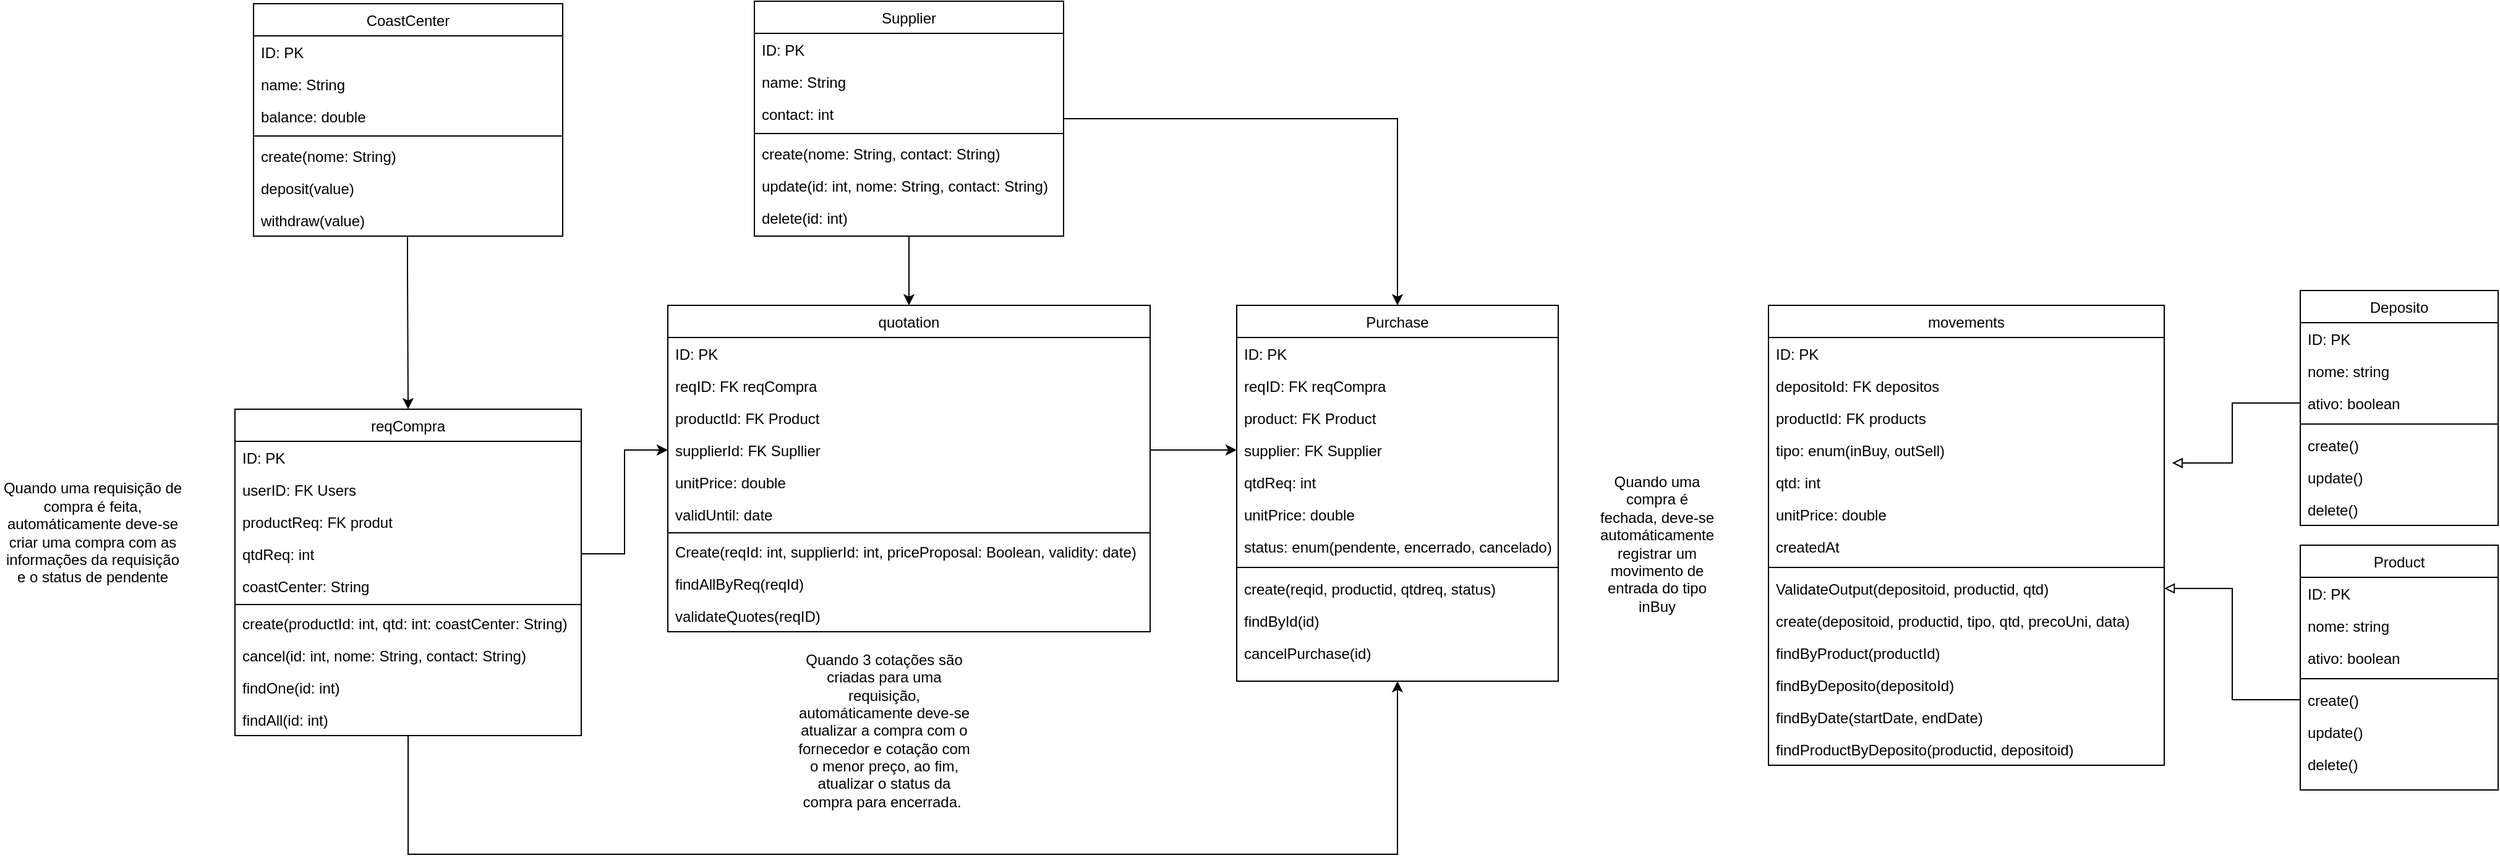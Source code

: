 <mxfile version="21.1.2" type="device">
  <diagram id="C5RBs43oDa-KdzZeNtuy" name="Page-1">
    <mxGraphModel dx="2880" dy="2816" grid="1" gridSize="10" guides="1" tooltips="1" connect="1" arrows="1" fold="1" page="1" pageScale="1" pageWidth="827" pageHeight="1169" math="0" shadow="0">
      <root>
        <mxCell id="WIyWlLk6GJQsqaUBKTNV-0" />
        <mxCell id="WIyWlLk6GJQsqaUBKTNV-1" parent="WIyWlLk6GJQsqaUBKTNV-0" />
        <mxCell id="rvyu5LoD6MsZj33Xaq1w-3" value="Deposito" style="swimlane;fontStyle=0;align=center;verticalAlign=top;childLayout=stackLayout;horizontal=1;startSize=26;horizontalStack=0;resizeParent=1;resizeLast=0;collapsible=1;marginBottom=0;rounded=0;shadow=0;strokeWidth=1;" parent="WIyWlLk6GJQsqaUBKTNV-1" vertex="1">
          <mxGeometry x="2050" y="44" width="160" height="190" as="geometry">
            <mxRectangle x="130" y="380" width="160" height="26" as="alternateBounds" />
          </mxGeometry>
        </mxCell>
        <mxCell id="rvyu5LoD6MsZj33Xaq1w-4" value="ID: PK" style="text;align=left;verticalAlign=top;spacingLeft=4;spacingRight=4;overflow=hidden;rotatable=0;points=[[0,0.5],[1,0.5]];portConstraint=eastwest;" parent="rvyu5LoD6MsZj33Xaq1w-3" vertex="1">
          <mxGeometry y="26" width="160" height="26" as="geometry" />
        </mxCell>
        <mxCell id="rvyu5LoD6MsZj33Xaq1w-5" value="nome: string" style="text;align=left;verticalAlign=top;spacingLeft=4;spacingRight=4;overflow=hidden;rotatable=0;points=[[0,0.5],[1,0.5]];portConstraint=eastwest;rounded=0;shadow=0;html=0;" parent="rvyu5LoD6MsZj33Xaq1w-3" vertex="1">
          <mxGeometry y="52" width="160" height="26" as="geometry" />
        </mxCell>
        <mxCell id="rvyu5LoD6MsZj33Xaq1w-6" value="ativo: boolean" style="text;align=left;verticalAlign=top;spacingLeft=4;spacingRight=4;overflow=hidden;rotatable=0;points=[[0,0.5],[1,0.5]];portConstraint=eastwest;rounded=0;shadow=0;html=0;" parent="rvyu5LoD6MsZj33Xaq1w-3" vertex="1">
          <mxGeometry y="78" width="160" height="26" as="geometry" />
        </mxCell>
        <mxCell id="rvyu5LoD6MsZj33Xaq1w-7" value="" style="line;html=1;strokeWidth=1;align=left;verticalAlign=middle;spacingTop=-1;spacingLeft=3;spacingRight=3;rotatable=0;labelPosition=right;points=[];portConstraint=eastwest;" parent="rvyu5LoD6MsZj33Xaq1w-3" vertex="1">
          <mxGeometry y="104" width="160" height="8" as="geometry" />
        </mxCell>
        <mxCell id="tZQjhmwvRvoLYs4Pk-WQ-77" value="create()" style="text;align=left;verticalAlign=top;spacingLeft=4;spacingRight=4;overflow=hidden;rotatable=0;points=[[0,0.5],[1,0.5]];portConstraint=eastwest;rounded=0;shadow=0;html=0;" parent="rvyu5LoD6MsZj33Xaq1w-3" vertex="1">
          <mxGeometry y="112" width="160" height="26" as="geometry" />
        </mxCell>
        <mxCell id="tZQjhmwvRvoLYs4Pk-WQ-78" value="update()" style="text;align=left;verticalAlign=top;spacingLeft=4;spacingRight=4;overflow=hidden;rotatable=0;points=[[0,0.5],[1,0.5]];portConstraint=eastwest;rounded=0;shadow=0;html=0;" parent="rvyu5LoD6MsZj33Xaq1w-3" vertex="1">
          <mxGeometry y="138" width="160" height="26" as="geometry" />
        </mxCell>
        <mxCell id="tZQjhmwvRvoLYs4Pk-WQ-79" value="delete()" style="text;align=left;verticalAlign=top;spacingLeft=4;spacingRight=4;overflow=hidden;rotatable=0;points=[[0,0.5],[1,0.5]];portConstraint=eastwest;rounded=0;shadow=0;html=0;" parent="rvyu5LoD6MsZj33Xaq1w-3" vertex="1">
          <mxGeometry y="164" width="160" height="26" as="geometry" />
        </mxCell>
        <mxCell id="j8sqgRz6NNAQRbzT8JHz-0" style="edgeStyle=orthogonalEdgeStyle;rounded=0;orthogonalLoop=1;jettySize=auto;html=1;entryX=0.5;entryY=1;entryDx=0;entryDy=0;" edge="1" parent="WIyWlLk6GJQsqaUBKTNV-1" source="rvyu5LoD6MsZj33Xaq1w-8" target="tZQjhmwvRvoLYs4Pk-WQ-10">
          <mxGeometry relative="1" as="geometry">
            <mxPoint x="1140" y="480" as="targetPoint" />
            <Array as="points">
              <mxPoint x="520" y="500" />
              <mxPoint x="1320" y="500" />
            </Array>
          </mxGeometry>
        </mxCell>
        <mxCell id="rvyu5LoD6MsZj33Xaq1w-8" value="reqCompra" style="swimlane;fontStyle=0;align=center;verticalAlign=top;childLayout=stackLayout;horizontal=1;startSize=26;horizontalStack=0;resizeParent=1;resizeLast=0;collapsible=1;marginBottom=0;rounded=0;shadow=0;strokeWidth=1;" parent="WIyWlLk6GJQsqaUBKTNV-1" vertex="1">
          <mxGeometry x="380" y="140" width="280" height="264" as="geometry">
            <mxRectangle x="130" y="380" width="160" height="26" as="alternateBounds" />
          </mxGeometry>
        </mxCell>
        <mxCell id="rvyu5LoD6MsZj33Xaq1w-9" value="ID: PK" style="text;align=left;verticalAlign=top;spacingLeft=4;spacingRight=4;overflow=hidden;rotatable=0;points=[[0,0.5],[1,0.5]];portConstraint=eastwest;" parent="rvyu5LoD6MsZj33Xaq1w-8" vertex="1">
          <mxGeometry y="26" width="280" height="26" as="geometry" />
        </mxCell>
        <mxCell id="tZQjhmwvRvoLYs4Pk-WQ-0" value="userID: FK Users" style="text;align=left;verticalAlign=top;spacingLeft=4;spacingRight=4;overflow=hidden;rotatable=0;points=[[0,0.5],[1,0.5]];portConstraint=eastwest;rounded=0;shadow=0;html=0;" parent="rvyu5LoD6MsZj33Xaq1w-8" vertex="1">
          <mxGeometry y="52" width="280" height="26" as="geometry" />
        </mxCell>
        <mxCell id="rvyu5LoD6MsZj33Xaq1w-10" value="productReq: FK produt" style="text;align=left;verticalAlign=top;spacingLeft=4;spacingRight=4;overflow=hidden;rotatable=0;points=[[0,0.5],[1,0.5]];portConstraint=eastwest;rounded=0;shadow=0;html=0;" parent="rvyu5LoD6MsZj33Xaq1w-8" vertex="1">
          <mxGeometry y="78" width="280" height="26" as="geometry" />
        </mxCell>
        <mxCell id="rvyu5LoD6MsZj33Xaq1w-13" value="qtdReq: int" style="text;align=left;verticalAlign=top;spacingLeft=4;spacingRight=4;overflow=hidden;rotatable=0;points=[[0,0.5],[1,0.5]];portConstraint=eastwest;rounded=0;shadow=0;html=0;" parent="rvyu5LoD6MsZj33Xaq1w-8" vertex="1">
          <mxGeometry y="104" width="280" height="26" as="geometry" />
        </mxCell>
        <mxCell id="rvyu5LoD6MsZj33Xaq1w-11" value="coastCenter: String" style="text;align=left;verticalAlign=top;spacingLeft=4;spacingRight=4;overflow=hidden;rotatable=0;points=[[0,0.5],[1,0.5]];portConstraint=eastwest;rounded=0;shadow=0;html=0;" parent="rvyu5LoD6MsZj33Xaq1w-8" vertex="1">
          <mxGeometry y="130" width="280" height="26" as="geometry" />
        </mxCell>
        <mxCell id="rvyu5LoD6MsZj33Xaq1w-12" value="" style="line;html=1;strokeWidth=1;align=left;verticalAlign=middle;spacingTop=-1;spacingLeft=3;spacingRight=3;rotatable=0;labelPosition=right;points=[];portConstraint=eastwest;" parent="rvyu5LoD6MsZj33Xaq1w-8" vertex="1">
          <mxGeometry y="156" width="280" height="4" as="geometry" />
        </mxCell>
        <mxCell id="tZQjhmwvRvoLYs4Pk-WQ-28" value="create(productId: int, qtd: int: coastCenter: String)" style="text;align=left;verticalAlign=top;spacingLeft=4;spacingRight=4;overflow=hidden;rotatable=0;points=[[0,0.5],[1,0.5]];portConstraint=eastwest;rounded=0;shadow=0;html=0;" parent="rvyu5LoD6MsZj33Xaq1w-8" vertex="1">
          <mxGeometry y="160" width="280" height="26" as="geometry" />
        </mxCell>
        <mxCell id="tZQjhmwvRvoLYs4Pk-WQ-29" value="cancel(id: int, nome: String, contact: String)" style="text;align=left;verticalAlign=top;spacingLeft=4;spacingRight=4;overflow=hidden;rotatable=0;points=[[0,0.5],[1,0.5]];portConstraint=eastwest;rounded=0;shadow=0;html=0;" parent="rvyu5LoD6MsZj33Xaq1w-8" vertex="1">
          <mxGeometry y="186" width="280" height="26" as="geometry" />
        </mxCell>
        <mxCell id="tZQjhmwvRvoLYs4Pk-WQ-30" value="findOne(id: int)" style="text;align=left;verticalAlign=top;spacingLeft=4;spacingRight=4;overflow=hidden;rotatable=0;points=[[0,0.5],[1,0.5]];portConstraint=eastwest;rounded=0;shadow=0;html=0;" parent="rvyu5LoD6MsZj33Xaq1w-8" vertex="1">
          <mxGeometry y="212" width="280" height="26" as="geometry" />
        </mxCell>
        <mxCell id="tZQjhmwvRvoLYs4Pk-WQ-31" value="findAll(id: int)" style="text;align=left;verticalAlign=top;spacingLeft=4;spacingRight=4;overflow=hidden;rotatable=0;points=[[0,0.5],[1,0.5]];portConstraint=eastwest;rounded=0;shadow=0;html=0;" parent="rvyu5LoD6MsZj33Xaq1w-8" vertex="1">
          <mxGeometry y="238" width="280" height="26" as="geometry" />
        </mxCell>
        <mxCell id="tZQjhmwvRvoLYs4Pk-WQ-1" value="quotation" style="swimlane;fontStyle=0;align=center;verticalAlign=top;childLayout=stackLayout;horizontal=1;startSize=26;horizontalStack=0;resizeParent=1;resizeLast=0;collapsible=1;marginBottom=0;rounded=0;shadow=0;strokeWidth=1;" parent="WIyWlLk6GJQsqaUBKTNV-1" vertex="1">
          <mxGeometry x="730" y="56" width="390" height="264" as="geometry">
            <mxRectangle x="130" y="380" width="160" height="26" as="alternateBounds" />
          </mxGeometry>
        </mxCell>
        <mxCell id="tZQjhmwvRvoLYs4Pk-WQ-2" value="ID: PK" style="text;align=left;verticalAlign=top;spacingLeft=4;spacingRight=4;overflow=hidden;rotatable=0;points=[[0,0.5],[1,0.5]];portConstraint=eastwest;" parent="tZQjhmwvRvoLYs4Pk-WQ-1" vertex="1">
          <mxGeometry y="26" width="390" height="26" as="geometry" />
        </mxCell>
        <mxCell id="tZQjhmwvRvoLYs4Pk-WQ-4" value="reqID: FK reqCompra" style="text;align=left;verticalAlign=top;spacingLeft=4;spacingRight=4;overflow=hidden;rotatable=0;points=[[0,0.5],[1,0.5]];portConstraint=eastwest;rounded=0;shadow=0;html=0;" parent="tZQjhmwvRvoLYs4Pk-WQ-1" vertex="1">
          <mxGeometry y="52" width="390" height="26" as="geometry" />
        </mxCell>
        <mxCell id="tZQjhmwvRvoLYs4Pk-WQ-48" value="productId: FK Product" style="text;align=left;verticalAlign=top;spacingLeft=4;spacingRight=4;overflow=hidden;rotatable=0;points=[[0,0.5],[1,0.5]];portConstraint=eastwest;rounded=0;shadow=0;html=0;" parent="tZQjhmwvRvoLYs4Pk-WQ-1" vertex="1">
          <mxGeometry y="78" width="390" height="26" as="geometry" />
        </mxCell>
        <mxCell id="tZQjhmwvRvoLYs4Pk-WQ-3" value="supplierId: FK Supllier" style="text;align=left;verticalAlign=top;spacingLeft=4;spacingRight=4;overflow=hidden;rotatable=0;points=[[0,0.5],[1,0.5]];portConstraint=eastwest;rounded=0;shadow=0;html=0;" parent="tZQjhmwvRvoLYs4Pk-WQ-1" vertex="1">
          <mxGeometry y="104" width="390" height="26" as="geometry" />
        </mxCell>
        <mxCell id="tZQjhmwvRvoLYs4Pk-WQ-5" value="unitPrice: double" style="text;align=left;verticalAlign=top;spacingLeft=4;spacingRight=4;overflow=hidden;rotatable=0;points=[[0,0.5],[1,0.5]];portConstraint=eastwest;rounded=0;shadow=0;html=0;" parent="tZQjhmwvRvoLYs4Pk-WQ-1" vertex="1">
          <mxGeometry y="130" width="390" height="26" as="geometry" />
        </mxCell>
        <mxCell id="tZQjhmwvRvoLYs4Pk-WQ-33" value="validUntil: date" style="text;align=left;verticalAlign=top;spacingLeft=4;spacingRight=4;overflow=hidden;rotatable=0;points=[[0,0.5],[1,0.5]];portConstraint=eastwest;rounded=0;shadow=0;html=0;" parent="tZQjhmwvRvoLYs4Pk-WQ-1" vertex="1">
          <mxGeometry y="156" width="390" height="26" as="geometry" />
        </mxCell>
        <mxCell id="tZQjhmwvRvoLYs4Pk-WQ-7" value="" style="line;html=1;strokeWidth=1;align=left;verticalAlign=middle;spacingTop=-1;spacingLeft=3;spacingRight=3;rotatable=0;labelPosition=right;points=[];portConstraint=eastwest;" parent="tZQjhmwvRvoLYs4Pk-WQ-1" vertex="1">
          <mxGeometry y="182" width="390" height="4" as="geometry" />
        </mxCell>
        <mxCell id="tZQjhmwvRvoLYs4Pk-WQ-35" value="Create(reqId: int, supplierId: int, priceProposal: Boolean, validity: date)" style="text;align=left;verticalAlign=top;spacingLeft=4;spacingRight=4;overflow=hidden;rotatable=0;points=[[0,0.5],[1,0.5]];portConstraint=eastwest;rounded=0;shadow=0;html=0;" parent="tZQjhmwvRvoLYs4Pk-WQ-1" vertex="1">
          <mxGeometry y="186" width="390" height="26" as="geometry" />
        </mxCell>
        <mxCell id="tZQjhmwvRvoLYs4Pk-WQ-36" value="findAllByReq(reqId)" style="text;align=left;verticalAlign=top;spacingLeft=4;spacingRight=4;overflow=hidden;rotatable=0;points=[[0,0.5],[1,0.5]];portConstraint=eastwest;rounded=0;shadow=0;html=0;" parent="tZQjhmwvRvoLYs4Pk-WQ-1" vertex="1">
          <mxGeometry y="212" width="390" height="26" as="geometry" />
        </mxCell>
        <mxCell id="tZQjhmwvRvoLYs4Pk-WQ-37" value="validateQuotes(reqID)" style="text;align=left;verticalAlign=top;spacingLeft=4;spacingRight=4;overflow=hidden;rotatable=0;points=[[0,0.5],[1,0.5]];portConstraint=eastwest;rounded=0;shadow=0;html=0;" parent="tZQjhmwvRvoLYs4Pk-WQ-1" vertex="1">
          <mxGeometry y="238" width="390" height="26" as="geometry" />
        </mxCell>
        <mxCell id="tZQjhmwvRvoLYs4Pk-WQ-9" style="edgeStyle=orthogonalEdgeStyle;rounded=0;orthogonalLoop=1;jettySize=auto;html=1;entryX=0;entryY=0.5;entryDx=0;entryDy=0;" parent="WIyWlLk6GJQsqaUBKTNV-1" source="rvyu5LoD6MsZj33Xaq1w-13" target="tZQjhmwvRvoLYs4Pk-WQ-3" edge="1">
          <mxGeometry relative="1" as="geometry" />
        </mxCell>
        <mxCell id="tZQjhmwvRvoLYs4Pk-WQ-10" value="Purchase" style="swimlane;fontStyle=0;align=center;verticalAlign=top;childLayout=stackLayout;horizontal=1;startSize=26;horizontalStack=0;resizeParent=1;resizeLast=0;collapsible=1;marginBottom=0;rounded=0;shadow=0;strokeWidth=1;" parent="WIyWlLk6GJQsqaUBKTNV-1" vertex="1">
          <mxGeometry x="1190" y="56" width="260" height="304" as="geometry">
            <mxRectangle x="130" y="380" width="160" height="26" as="alternateBounds" />
          </mxGeometry>
        </mxCell>
        <mxCell id="tZQjhmwvRvoLYs4Pk-WQ-11" value="ID: PK" style="text;align=left;verticalAlign=top;spacingLeft=4;spacingRight=4;overflow=hidden;rotatable=0;points=[[0,0.5],[1,0.5]];portConstraint=eastwest;" parent="tZQjhmwvRvoLYs4Pk-WQ-10" vertex="1">
          <mxGeometry y="26" width="260" height="26" as="geometry" />
        </mxCell>
        <mxCell id="tZQjhmwvRvoLYs4Pk-WQ-49" value="reqID: FK reqCompra" style="text;align=left;verticalAlign=top;spacingLeft=4;spacingRight=4;overflow=hidden;rotatable=0;points=[[0,0.5],[1,0.5]];portConstraint=eastwest;rounded=0;shadow=0;html=0;" parent="tZQjhmwvRvoLYs4Pk-WQ-10" vertex="1">
          <mxGeometry y="52" width="260" height="26" as="geometry" />
        </mxCell>
        <mxCell id="tZQjhmwvRvoLYs4Pk-WQ-13" value="product: FK Product&#xa;" style="text;align=left;verticalAlign=top;spacingLeft=4;spacingRight=4;overflow=hidden;rotatable=0;points=[[0,0.5],[1,0.5]];portConstraint=eastwest;rounded=0;shadow=0;html=0;" parent="tZQjhmwvRvoLYs4Pk-WQ-10" vertex="1">
          <mxGeometry y="78" width="260" height="26" as="geometry" />
        </mxCell>
        <mxCell id="tZQjhmwvRvoLYs4Pk-WQ-12" value="supplier: FK Supplier" style="text;align=left;verticalAlign=top;spacingLeft=4;spacingRight=4;overflow=hidden;rotatable=0;points=[[0,0.5],[1,0.5]];portConstraint=eastwest;rounded=0;shadow=0;html=0;" parent="tZQjhmwvRvoLYs4Pk-WQ-10" vertex="1">
          <mxGeometry y="104" width="260" height="26" as="geometry" />
        </mxCell>
        <mxCell id="tZQjhmwvRvoLYs4Pk-WQ-14" value="qtdReq: int" style="text;align=left;verticalAlign=top;spacingLeft=4;spacingRight=4;overflow=hidden;rotatable=0;points=[[0,0.5],[1,0.5]];portConstraint=eastwest;rounded=0;shadow=0;html=0;" parent="tZQjhmwvRvoLYs4Pk-WQ-10" vertex="1">
          <mxGeometry y="130" width="260" height="26" as="geometry" />
        </mxCell>
        <mxCell id="tZQjhmwvRvoLYs4Pk-WQ-53" value="unitPrice: double" style="text;align=left;verticalAlign=top;spacingLeft=4;spacingRight=4;overflow=hidden;rotatable=0;points=[[0,0.5],[1,0.5]];portConstraint=eastwest;rounded=0;shadow=0;html=0;" parent="tZQjhmwvRvoLYs4Pk-WQ-10" vertex="1">
          <mxGeometry y="156" width="260" height="26" as="geometry" />
        </mxCell>
        <mxCell id="tZQjhmwvRvoLYs4Pk-WQ-15" value="status: enum(pendente, encerrado, cancelado)" style="text;align=left;verticalAlign=top;spacingLeft=4;spacingRight=4;overflow=hidden;rotatable=0;points=[[0,0.5],[1,0.5]];portConstraint=eastwest;rounded=0;shadow=0;html=0;" parent="tZQjhmwvRvoLYs4Pk-WQ-10" vertex="1">
          <mxGeometry y="182" width="260" height="26" as="geometry" />
        </mxCell>
        <mxCell id="tZQjhmwvRvoLYs4Pk-WQ-16" value="" style="line;html=1;strokeWidth=1;align=left;verticalAlign=middle;spacingTop=-1;spacingLeft=3;spacingRight=3;rotatable=0;labelPosition=right;points=[];portConstraint=eastwest;" parent="tZQjhmwvRvoLYs4Pk-WQ-10" vertex="1">
          <mxGeometry y="208" width="260" height="8" as="geometry" />
        </mxCell>
        <mxCell id="tZQjhmwvRvoLYs4Pk-WQ-50" value="create(reqid, productid, qtdreq, status)" style="text;align=left;verticalAlign=top;spacingLeft=4;spacingRight=4;overflow=hidden;rotatable=0;points=[[0,0.5],[1,0.5]];portConstraint=eastwest;rounded=0;shadow=0;html=0;" parent="tZQjhmwvRvoLYs4Pk-WQ-10" vertex="1">
          <mxGeometry y="216" width="260" height="26" as="geometry" />
        </mxCell>
        <mxCell id="tZQjhmwvRvoLYs4Pk-WQ-51" value="findById(id)" style="text;align=left;verticalAlign=top;spacingLeft=4;spacingRight=4;overflow=hidden;rotatable=0;points=[[0,0.5],[1,0.5]];portConstraint=eastwest;rounded=0;shadow=0;html=0;" parent="tZQjhmwvRvoLYs4Pk-WQ-10" vertex="1">
          <mxGeometry y="242" width="260" height="26" as="geometry" />
        </mxCell>
        <mxCell id="tZQjhmwvRvoLYs4Pk-WQ-52" value="cancelPurchase(id)" style="text;align=left;verticalAlign=top;spacingLeft=4;spacingRight=4;overflow=hidden;rotatable=0;points=[[0,0.5],[1,0.5]];portConstraint=eastwest;rounded=0;shadow=0;html=0;" parent="tZQjhmwvRvoLYs4Pk-WQ-10" vertex="1">
          <mxGeometry y="268" width="260" height="26" as="geometry" />
        </mxCell>
        <mxCell id="tZQjhmwvRvoLYs4Pk-WQ-32" style="edgeStyle=orthogonalEdgeStyle;rounded=0;orthogonalLoop=1;jettySize=auto;html=1;entryX=0.5;entryY=0;entryDx=0;entryDy=0;" parent="WIyWlLk6GJQsqaUBKTNV-1" source="tZQjhmwvRvoLYs4Pk-WQ-17" target="tZQjhmwvRvoLYs4Pk-WQ-1" edge="1">
          <mxGeometry relative="1" as="geometry" />
        </mxCell>
        <mxCell id="j8sqgRz6NNAQRbzT8JHz-1" style="edgeStyle=orthogonalEdgeStyle;rounded=0;orthogonalLoop=1;jettySize=auto;html=1;" edge="1" parent="WIyWlLk6GJQsqaUBKTNV-1" source="tZQjhmwvRvoLYs4Pk-WQ-17" target="tZQjhmwvRvoLYs4Pk-WQ-10">
          <mxGeometry relative="1" as="geometry" />
        </mxCell>
        <mxCell id="tZQjhmwvRvoLYs4Pk-WQ-17" value="Supplier" style="swimlane;fontStyle=0;align=center;verticalAlign=top;childLayout=stackLayout;horizontal=1;startSize=26;horizontalStack=0;resizeParent=1;resizeLast=0;collapsible=1;marginBottom=0;rounded=0;shadow=0;strokeWidth=1;" parent="WIyWlLk6GJQsqaUBKTNV-1" vertex="1">
          <mxGeometry x="800" y="-190" width="250" height="190" as="geometry">
            <mxRectangle x="130" y="380" width="160" height="26" as="alternateBounds" />
          </mxGeometry>
        </mxCell>
        <mxCell id="tZQjhmwvRvoLYs4Pk-WQ-18" value="ID: PK" style="text;align=left;verticalAlign=top;spacingLeft=4;spacingRight=4;overflow=hidden;rotatable=0;points=[[0,0.5],[1,0.5]];portConstraint=eastwest;" parent="tZQjhmwvRvoLYs4Pk-WQ-17" vertex="1">
          <mxGeometry y="26" width="250" height="26" as="geometry" />
        </mxCell>
        <mxCell id="tZQjhmwvRvoLYs4Pk-WQ-20" value="name: String" style="text;align=left;verticalAlign=top;spacingLeft=4;spacingRight=4;overflow=hidden;rotatable=0;points=[[0,0.5],[1,0.5]];portConstraint=eastwest;rounded=0;shadow=0;html=0;" parent="tZQjhmwvRvoLYs4Pk-WQ-17" vertex="1">
          <mxGeometry y="52" width="250" height="26" as="geometry" />
        </mxCell>
        <mxCell id="tZQjhmwvRvoLYs4Pk-WQ-21" value="contact: int" style="text;align=left;verticalAlign=top;spacingLeft=4;spacingRight=4;overflow=hidden;rotatable=0;points=[[0,0.5],[1,0.5]];portConstraint=eastwest;rounded=0;shadow=0;html=0;" parent="tZQjhmwvRvoLYs4Pk-WQ-17" vertex="1">
          <mxGeometry y="78" width="250" height="26" as="geometry" />
        </mxCell>
        <mxCell id="tZQjhmwvRvoLYs4Pk-WQ-23" value="" style="line;html=1;strokeWidth=1;align=left;verticalAlign=middle;spacingTop=-1;spacingLeft=3;spacingRight=3;rotatable=0;labelPosition=right;points=[];portConstraint=eastwest;" parent="tZQjhmwvRvoLYs4Pk-WQ-17" vertex="1">
          <mxGeometry y="104" width="250" height="6" as="geometry" />
        </mxCell>
        <mxCell id="tZQjhmwvRvoLYs4Pk-WQ-24" value="create(nome: String, contact: String)" style="text;align=left;verticalAlign=top;spacingLeft=4;spacingRight=4;overflow=hidden;rotatable=0;points=[[0,0.5],[1,0.5]];portConstraint=eastwest;rounded=0;shadow=0;html=0;" parent="tZQjhmwvRvoLYs4Pk-WQ-17" vertex="1">
          <mxGeometry y="110" width="250" height="26" as="geometry" />
        </mxCell>
        <mxCell id="tZQjhmwvRvoLYs4Pk-WQ-25" value="update(id: int, nome: String, contact: String)" style="text;align=left;verticalAlign=top;spacingLeft=4;spacingRight=4;overflow=hidden;rotatable=0;points=[[0,0.5],[1,0.5]];portConstraint=eastwest;rounded=0;shadow=0;html=0;" parent="tZQjhmwvRvoLYs4Pk-WQ-17" vertex="1">
          <mxGeometry y="136" width="250" height="26" as="geometry" />
        </mxCell>
        <mxCell id="tZQjhmwvRvoLYs4Pk-WQ-26" value="delete(id: int)" style="text;align=left;verticalAlign=top;spacingLeft=4;spacingRight=4;overflow=hidden;rotatable=0;points=[[0,0.5],[1,0.5]];portConstraint=eastwest;rounded=0;shadow=0;html=0;" parent="tZQjhmwvRvoLYs4Pk-WQ-17" vertex="1">
          <mxGeometry y="162" width="250" height="26" as="geometry" />
        </mxCell>
        <mxCell id="tZQjhmwvRvoLYs4Pk-WQ-38" value="CoastCenter" style="swimlane;fontStyle=0;align=center;verticalAlign=top;childLayout=stackLayout;horizontal=1;startSize=26;horizontalStack=0;resizeParent=1;resizeLast=0;collapsible=1;marginBottom=0;rounded=0;shadow=0;strokeWidth=1;" parent="WIyWlLk6GJQsqaUBKTNV-1" vertex="1">
          <mxGeometry x="395" y="-188" width="250" height="188" as="geometry">
            <mxRectangle x="130" y="380" width="160" height="26" as="alternateBounds" />
          </mxGeometry>
        </mxCell>
        <mxCell id="tZQjhmwvRvoLYs4Pk-WQ-39" value="ID: PK" style="text;align=left;verticalAlign=top;spacingLeft=4;spacingRight=4;overflow=hidden;rotatable=0;points=[[0,0.5],[1,0.5]];portConstraint=eastwest;" parent="tZQjhmwvRvoLYs4Pk-WQ-38" vertex="1">
          <mxGeometry y="26" width="250" height="26" as="geometry" />
        </mxCell>
        <mxCell id="tZQjhmwvRvoLYs4Pk-WQ-40" value="name: String" style="text;align=left;verticalAlign=top;spacingLeft=4;spacingRight=4;overflow=hidden;rotatable=0;points=[[0,0.5],[1,0.5]];portConstraint=eastwest;rounded=0;shadow=0;html=0;" parent="tZQjhmwvRvoLYs4Pk-WQ-38" vertex="1">
          <mxGeometry y="52" width="250" height="26" as="geometry" />
        </mxCell>
        <mxCell id="tZQjhmwvRvoLYs4Pk-WQ-46" value="balance: double" style="text;align=left;verticalAlign=top;spacingLeft=4;spacingRight=4;overflow=hidden;rotatable=0;points=[[0,0.5],[1,0.5]];portConstraint=eastwest;rounded=0;shadow=0;html=0;" parent="tZQjhmwvRvoLYs4Pk-WQ-38" vertex="1">
          <mxGeometry y="78" width="250" height="26" as="geometry" />
        </mxCell>
        <mxCell id="tZQjhmwvRvoLYs4Pk-WQ-42" value="" style="line;html=1;strokeWidth=1;align=left;verticalAlign=middle;spacingTop=-1;spacingLeft=3;spacingRight=3;rotatable=0;labelPosition=right;points=[];portConstraint=eastwest;" parent="tZQjhmwvRvoLYs4Pk-WQ-38" vertex="1">
          <mxGeometry y="104" width="250" height="6" as="geometry" />
        </mxCell>
        <mxCell id="tZQjhmwvRvoLYs4Pk-WQ-43" value="create(nome: String)" style="text;align=left;verticalAlign=top;spacingLeft=4;spacingRight=4;overflow=hidden;rotatable=0;points=[[0,0.5],[1,0.5]];portConstraint=eastwest;rounded=0;shadow=0;html=0;" parent="tZQjhmwvRvoLYs4Pk-WQ-38" vertex="1">
          <mxGeometry y="110" width="250" height="26" as="geometry" />
        </mxCell>
        <mxCell id="tZQjhmwvRvoLYs4Pk-WQ-44" value="deposit(value)" style="text;align=left;verticalAlign=top;spacingLeft=4;spacingRight=4;overflow=hidden;rotatable=0;points=[[0,0.5],[1,0.5]];portConstraint=eastwest;rounded=0;shadow=0;html=0;" parent="tZQjhmwvRvoLYs4Pk-WQ-38" vertex="1">
          <mxGeometry y="136" width="250" height="26" as="geometry" />
        </mxCell>
        <mxCell id="tZQjhmwvRvoLYs4Pk-WQ-45" value="withdraw(value)" style="text;align=left;verticalAlign=top;spacingLeft=4;spacingRight=4;overflow=hidden;rotatable=0;points=[[0,0.5],[1,0.5]];portConstraint=eastwest;rounded=0;shadow=0;html=0;" parent="tZQjhmwvRvoLYs4Pk-WQ-38" vertex="1">
          <mxGeometry y="162" width="250" height="26" as="geometry" />
        </mxCell>
        <mxCell id="tZQjhmwvRvoLYs4Pk-WQ-47" style="edgeStyle=orthogonalEdgeStyle;rounded=0;orthogonalLoop=1;jettySize=auto;html=1;entryX=0.5;entryY=0;entryDx=0;entryDy=0;exitX=0.498;exitY=1.026;exitDx=0;exitDy=0;exitPerimeter=0;" parent="WIyWlLk6GJQsqaUBKTNV-1" source="tZQjhmwvRvoLYs4Pk-WQ-45" target="rvyu5LoD6MsZj33Xaq1w-8" edge="1">
          <mxGeometry relative="1" as="geometry">
            <Array as="points">
              <mxPoint x="520" y="28" />
            </Array>
          </mxGeometry>
        </mxCell>
        <mxCell id="tZQjhmwvRvoLYs4Pk-WQ-55" value="movements" style="swimlane;fontStyle=0;align=center;verticalAlign=top;childLayout=stackLayout;horizontal=1;startSize=26;horizontalStack=0;resizeParent=1;resizeLast=0;collapsible=1;marginBottom=0;rounded=0;shadow=0;strokeWidth=1;" parent="WIyWlLk6GJQsqaUBKTNV-1" vertex="1">
          <mxGeometry x="1620" y="56" width="320" height="372" as="geometry">
            <mxRectangle x="130" y="380" width="160" height="26" as="alternateBounds" />
          </mxGeometry>
        </mxCell>
        <mxCell id="tZQjhmwvRvoLYs4Pk-WQ-56" value="ID: PK" style="text;align=left;verticalAlign=top;spacingLeft=4;spacingRight=4;overflow=hidden;rotatable=0;points=[[0,0.5],[1,0.5]];portConstraint=eastwest;" parent="tZQjhmwvRvoLYs4Pk-WQ-55" vertex="1">
          <mxGeometry y="26" width="320" height="26" as="geometry" />
        </mxCell>
        <mxCell id="tZQjhmwvRvoLYs4Pk-WQ-57" value="depositoId: FK depositos" style="text;align=left;verticalAlign=top;spacingLeft=4;spacingRight=4;overflow=hidden;rotatable=0;points=[[0,0.5],[1,0.5]];portConstraint=eastwest;rounded=0;shadow=0;html=0;" parent="tZQjhmwvRvoLYs4Pk-WQ-55" vertex="1">
          <mxGeometry y="52" width="320" height="26" as="geometry" />
        </mxCell>
        <mxCell id="tZQjhmwvRvoLYs4Pk-WQ-58" value="productId: FK products" style="text;align=left;verticalAlign=top;spacingLeft=4;spacingRight=4;overflow=hidden;rotatable=0;points=[[0,0.5],[1,0.5]];portConstraint=eastwest;rounded=0;shadow=0;html=0;" parent="tZQjhmwvRvoLYs4Pk-WQ-55" vertex="1">
          <mxGeometry y="78" width="320" height="26" as="geometry" />
        </mxCell>
        <mxCell id="tZQjhmwvRvoLYs4Pk-WQ-62" value="tipo: enum(inBuy, outSell)" style="text;align=left;verticalAlign=top;spacingLeft=4;spacingRight=4;overflow=hidden;rotatable=0;points=[[0,0.5],[1,0.5]];portConstraint=eastwest;rounded=0;shadow=0;html=0;" parent="tZQjhmwvRvoLYs4Pk-WQ-55" vertex="1">
          <mxGeometry y="104" width="320" height="26" as="geometry" />
        </mxCell>
        <mxCell id="tZQjhmwvRvoLYs4Pk-WQ-60" value="qtd: int" style="text;align=left;verticalAlign=top;spacingLeft=4;spacingRight=4;overflow=hidden;rotatable=0;points=[[0,0.5],[1,0.5]];portConstraint=eastwest;rounded=0;shadow=0;html=0;" parent="tZQjhmwvRvoLYs4Pk-WQ-55" vertex="1">
          <mxGeometry y="130" width="320" height="26" as="geometry" />
        </mxCell>
        <mxCell id="tZQjhmwvRvoLYs4Pk-WQ-61" value="unitPrice: double" style="text;align=left;verticalAlign=top;spacingLeft=4;spacingRight=4;overflow=hidden;rotatable=0;points=[[0,0.5],[1,0.5]];portConstraint=eastwest;rounded=0;shadow=0;html=0;" parent="tZQjhmwvRvoLYs4Pk-WQ-55" vertex="1">
          <mxGeometry y="156" width="320" height="26" as="geometry" />
        </mxCell>
        <mxCell id="tZQjhmwvRvoLYs4Pk-WQ-63" value="createdAt" style="text;align=left;verticalAlign=top;spacingLeft=4;spacingRight=4;overflow=hidden;rotatable=0;points=[[0,0.5],[1,0.5]];portConstraint=eastwest;rounded=0;shadow=0;html=0;" parent="tZQjhmwvRvoLYs4Pk-WQ-55" vertex="1">
          <mxGeometry y="182" width="320" height="26" as="geometry" />
        </mxCell>
        <mxCell id="tZQjhmwvRvoLYs4Pk-WQ-59" value="" style="line;html=1;strokeWidth=1;align=left;verticalAlign=middle;spacingTop=-1;spacingLeft=3;spacingRight=3;rotatable=0;labelPosition=right;points=[];portConstraint=eastwest;" parent="tZQjhmwvRvoLYs4Pk-WQ-55" vertex="1">
          <mxGeometry y="208" width="320" height="8" as="geometry" />
        </mxCell>
        <mxCell id="tZQjhmwvRvoLYs4Pk-WQ-64" value="ValidateOutput(depositoid, productid, qtd)" style="text;align=left;verticalAlign=top;spacingLeft=4;spacingRight=4;overflow=hidden;rotatable=0;points=[[0,0.5],[1,0.5]];portConstraint=eastwest;rounded=0;shadow=0;html=0;" parent="tZQjhmwvRvoLYs4Pk-WQ-55" vertex="1">
          <mxGeometry y="216" width="320" height="26" as="geometry" />
        </mxCell>
        <mxCell id="tZQjhmwvRvoLYs4Pk-WQ-65" value="create(depositoid, productid, tipo, qtd, precoUni, data)" style="text;align=left;verticalAlign=top;spacingLeft=4;spacingRight=4;overflow=hidden;rotatable=0;points=[[0,0.5],[1,0.5]];portConstraint=eastwest;rounded=0;shadow=0;html=0;" parent="tZQjhmwvRvoLYs4Pk-WQ-55" vertex="1">
          <mxGeometry y="242" width="320" height="26" as="geometry" />
        </mxCell>
        <mxCell id="tZQjhmwvRvoLYs4Pk-WQ-66" value="findByProduct(productId)" style="text;align=left;verticalAlign=top;spacingLeft=4;spacingRight=4;overflow=hidden;rotatable=0;points=[[0,0.5],[1,0.5]];portConstraint=eastwest;rounded=0;shadow=0;html=0;" parent="tZQjhmwvRvoLYs4Pk-WQ-55" vertex="1">
          <mxGeometry y="268" width="320" height="26" as="geometry" />
        </mxCell>
        <mxCell id="tZQjhmwvRvoLYs4Pk-WQ-67" value="findByDeposito(depositoId)" style="text;align=left;verticalAlign=top;spacingLeft=4;spacingRight=4;overflow=hidden;rotatable=0;points=[[0,0.5],[1,0.5]];portConstraint=eastwest;rounded=0;shadow=0;html=0;" parent="tZQjhmwvRvoLYs4Pk-WQ-55" vertex="1">
          <mxGeometry y="294" width="320" height="26" as="geometry" />
        </mxCell>
        <mxCell id="tZQjhmwvRvoLYs4Pk-WQ-68" value="findByDate(startDate, endDate)" style="text;align=left;verticalAlign=top;spacingLeft=4;spacingRight=4;overflow=hidden;rotatable=0;points=[[0,0.5],[1,0.5]];portConstraint=eastwest;rounded=0;shadow=0;html=0;" parent="tZQjhmwvRvoLYs4Pk-WQ-55" vertex="1">
          <mxGeometry y="320" width="320" height="26" as="geometry" />
        </mxCell>
        <mxCell id="tZQjhmwvRvoLYs4Pk-WQ-69" value="findProductByDeposito(productid, depositoid)" style="text;align=left;verticalAlign=top;spacingLeft=4;spacingRight=4;overflow=hidden;rotatable=0;points=[[0,0.5],[1,0.5]];portConstraint=eastwest;rounded=0;shadow=0;html=0;" parent="tZQjhmwvRvoLYs4Pk-WQ-55" vertex="1">
          <mxGeometry y="346" width="320" height="26" as="geometry" />
        </mxCell>
        <mxCell id="tZQjhmwvRvoLYs4Pk-WQ-70" style="edgeStyle=orthogonalEdgeStyle;rounded=0;orthogonalLoop=1;jettySize=auto;html=1;entryX=0;entryY=0.5;entryDx=0;entryDy=0;" parent="WIyWlLk6GJQsqaUBKTNV-1" source="tZQjhmwvRvoLYs4Pk-WQ-3" target="tZQjhmwvRvoLYs4Pk-WQ-12" edge="1">
          <mxGeometry relative="1" as="geometry" />
        </mxCell>
        <mxCell id="tZQjhmwvRvoLYs4Pk-WQ-71" value="Product" style="swimlane;fontStyle=0;align=center;verticalAlign=top;childLayout=stackLayout;horizontal=1;startSize=26;horizontalStack=0;resizeParent=1;resizeLast=0;collapsible=1;marginBottom=0;rounded=0;shadow=0;strokeWidth=1;" parent="WIyWlLk6GJQsqaUBKTNV-1" vertex="1">
          <mxGeometry x="2050" y="250" width="160" height="198" as="geometry">
            <mxRectangle x="130" y="380" width="160" height="26" as="alternateBounds" />
          </mxGeometry>
        </mxCell>
        <mxCell id="tZQjhmwvRvoLYs4Pk-WQ-72" value="ID: PK" style="text;align=left;verticalAlign=top;spacingLeft=4;spacingRight=4;overflow=hidden;rotatable=0;points=[[0,0.5],[1,0.5]];portConstraint=eastwest;" parent="tZQjhmwvRvoLYs4Pk-WQ-71" vertex="1">
          <mxGeometry y="26" width="160" height="26" as="geometry" />
        </mxCell>
        <mxCell id="tZQjhmwvRvoLYs4Pk-WQ-73" value="nome: string" style="text;align=left;verticalAlign=top;spacingLeft=4;spacingRight=4;overflow=hidden;rotatable=0;points=[[0,0.5],[1,0.5]];portConstraint=eastwest;rounded=0;shadow=0;html=0;" parent="tZQjhmwvRvoLYs4Pk-WQ-71" vertex="1">
          <mxGeometry y="52" width="160" height="26" as="geometry" />
        </mxCell>
        <mxCell id="tZQjhmwvRvoLYs4Pk-WQ-74" value="ativo: boolean" style="text;align=left;verticalAlign=top;spacingLeft=4;spacingRight=4;overflow=hidden;rotatable=0;points=[[0,0.5],[1,0.5]];portConstraint=eastwest;rounded=0;shadow=0;html=0;" parent="tZQjhmwvRvoLYs4Pk-WQ-71" vertex="1">
          <mxGeometry y="78" width="160" height="26" as="geometry" />
        </mxCell>
        <mxCell id="tZQjhmwvRvoLYs4Pk-WQ-80" value="" style="line;html=1;strokeWidth=1;align=left;verticalAlign=middle;spacingTop=-1;spacingLeft=3;spacingRight=3;rotatable=0;labelPosition=right;points=[];portConstraint=eastwest;" parent="tZQjhmwvRvoLYs4Pk-WQ-71" vertex="1">
          <mxGeometry y="104" width="160" height="8" as="geometry" />
        </mxCell>
        <mxCell id="tZQjhmwvRvoLYs4Pk-WQ-81" value="create()" style="text;align=left;verticalAlign=top;spacingLeft=4;spacingRight=4;overflow=hidden;rotatable=0;points=[[0,0.5],[1,0.5]];portConstraint=eastwest;rounded=0;shadow=0;html=0;" parent="tZQjhmwvRvoLYs4Pk-WQ-71" vertex="1">
          <mxGeometry y="112" width="160" height="26" as="geometry" />
        </mxCell>
        <mxCell id="tZQjhmwvRvoLYs4Pk-WQ-82" value="update()" style="text;align=left;verticalAlign=top;spacingLeft=4;spacingRight=4;overflow=hidden;rotatable=0;points=[[0,0.5],[1,0.5]];portConstraint=eastwest;rounded=0;shadow=0;html=0;" parent="tZQjhmwvRvoLYs4Pk-WQ-71" vertex="1">
          <mxGeometry y="138" width="160" height="26" as="geometry" />
        </mxCell>
        <mxCell id="tZQjhmwvRvoLYs4Pk-WQ-83" value="delete()" style="text;align=left;verticalAlign=top;spacingLeft=4;spacingRight=4;overflow=hidden;rotatable=0;points=[[0,0.5],[1,0.5]];portConstraint=eastwest;rounded=0;shadow=0;html=0;" parent="tZQjhmwvRvoLYs4Pk-WQ-71" vertex="1">
          <mxGeometry y="164" width="160" height="26" as="geometry" />
        </mxCell>
        <mxCell id="tZQjhmwvRvoLYs4Pk-WQ-76" value="Quando uma compra é fechada, deve-se automáticamente registrar um movimento de entrada do tipo inBuy" style="text;html=1;strokeColor=none;fillColor=none;align=center;verticalAlign=middle;whiteSpace=wrap;rounded=0;" parent="WIyWlLk6GJQsqaUBKTNV-1" vertex="1">
          <mxGeometry x="1500" y="234" width="60" height="30" as="geometry" />
        </mxCell>
        <mxCell id="tZQjhmwvRvoLYs4Pk-WQ-84" style="edgeStyle=orthogonalEdgeStyle;rounded=0;orthogonalLoop=1;jettySize=auto;html=1;entryX=1.02;entryY=0.904;entryDx=0;entryDy=0;entryPerimeter=0;endArrow=block;endFill=0;" parent="WIyWlLk6GJQsqaUBKTNV-1" source="rvyu5LoD6MsZj33Xaq1w-6" target="tZQjhmwvRvoLYs4Pk-WQ-62" edge="1">
          <mxGeometry relative="1" as="geometry" />
        </mxCell>
        <mxCell id="tZQjhmwvRvoLYs4Pk-WQ-85" style="edgeStyle=orthogonalEdgeStyle;rounded=0;orthogonalLoop=1;jettySize=auto;html=1;entryX=1;entryY=0.5;entryDx=0;entryDy=0;endArrow=block;endFill=0;" parent="WIyWlLk6GJQsqaUBKTNV-1" source="tZQjhmwvRvoLYs4Pk-WQ-81" target="tZQjhmwvRvoLYs4Pk-WQ-64" edge="1">
          <mxGeometry relative="1" as="geometry" />
        </mxCell>
        <mxCell id="j8sqgRz6NNAQRbzT8JHz-2" value="Quando uma requisição de compra é feita, automáticamente deve-se criar uma compra com as informações da requisição e o status de pendente" style="text;html=1;strokeColor=none;fillColor=none;align=center;verticalAlign=middle;whiteSpace=wrap;rounded=0;" vertex="1" parent="WIyWlLk6GJQsqaUBKTNV-1">
          <mxGeometry x="190" y="170" width="150" height="140" as="geometry" />
        </mxCell>
        <mxCell id="j8sqgRz6NNAQRbzT8JHz-3" value="Quando 3 cotações são criadas para uma requisição, automáticamente deve-se atualizar a compra com o fornecedor e cotação com o menor preço, ao fim, atualizar o status da compra para encerrada.&amp;nbsp;" style="text;html=1;strokeColor=none;fillColor=none;align=center;verticalAlign=middle;whiteSpace=wrap;rounded=0;" vertex="1" parent="WIyWlLk6GJQsqaUBKTNV-1">
          <mxGeometry x="830" y="330" width="150" height="140" as="geometry" />
        </mxCell>
      </root>
    </mxGraphModel>
  </diagram>
</mxfile>
